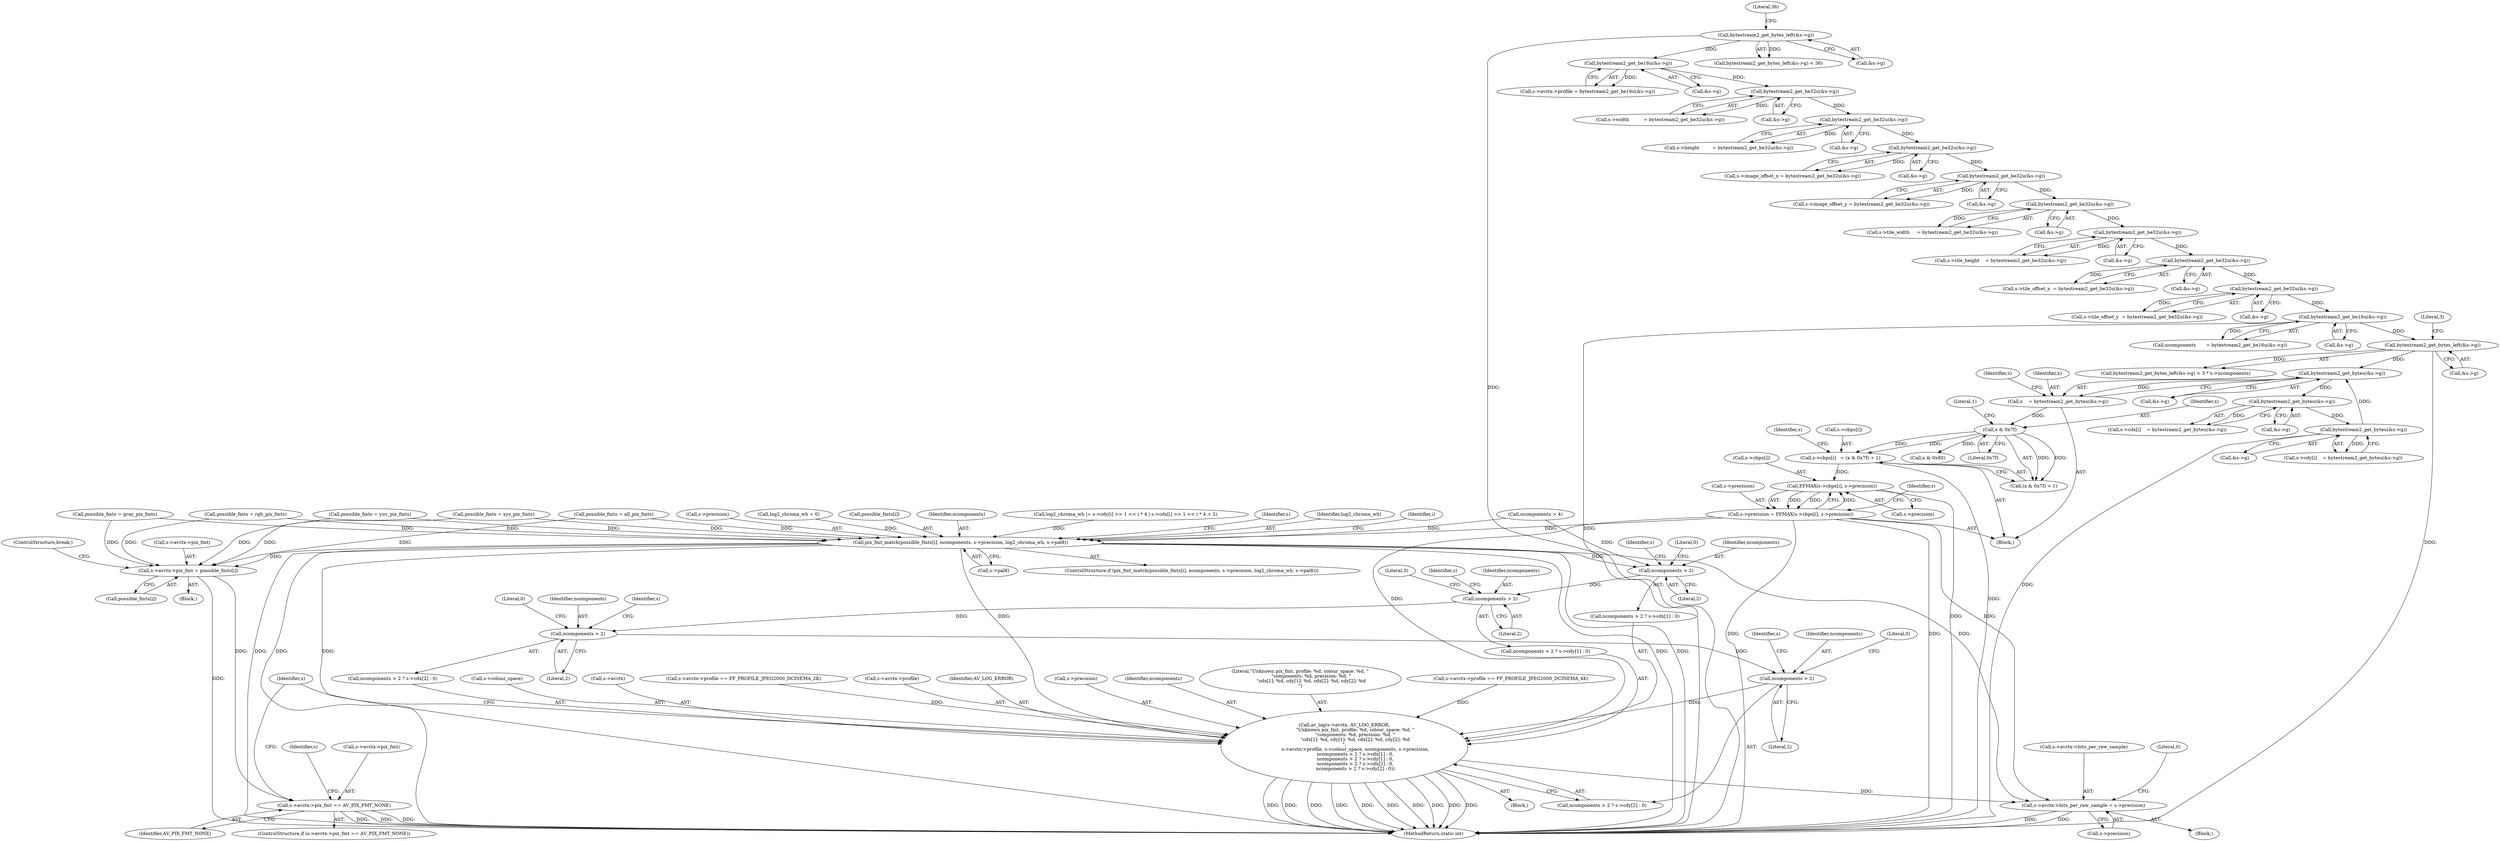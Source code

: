 digraph "0_FFmpeg_780669ef7c23c00836a24921fcc6b03be2b8ca4a@array" {
"1000342" [label="(Call,s->cbps[i]   = (x & 0x7f) + 1)"];
"1000349" [label="(Call,x & 0x7f)"];
"1000335" [label="(Call,x    = bytestream2_get_byteu(&s->g))"];
"1000337" [label="(Call,bytestream2_get_byteu(&s->g))"];
"1000310" [label="(Call,bytestream2_get_bytes_left(&s->g))"];
"1000224" [label="(Call,bytestream2_get_be16u(&s->g))"];
"1000217" [label="(Call,bytestream2_get_be32u(&s->g))"];
"1000208" [label="(Call,bytestream2_get_be32u(&s->g))"];
"1000199" [label="(Call,bytestream2_get_be32u(&s->g))"];
"1000190" [label="(Call,bytestream2_get_be32u(&s->g))"];
"1000181" [label="(Call,bytestream2_get_be32u(&s->g))"];
"1000172" [label="(Call,bytestream2_get_be32u(&s->g))"];
"1000163" [label="(Call,bytestream2_get_be32u(&s->g))"];
"1000154" [label="(Call,bytestream2_get_be32u(&s->g))"];
"1000145" [label="(Call,bytestream2_get_be16u(&s->g))"];
"1000131" [label="(Call,bytestream2_get_bytes_left(&s->g))"];
"1000394" [label="(Call,bytestream2_get_byteu(&s->g))"];
"1000383" [label="(Call,bytestream2_get_byteu(&s->g))"];
"1000357" [label="(Call,FFMAX(s->cbps[i], s->precision))"];
"1000353" [label="(Call,s->precision = FFMAX(s->cbps[i], s->precision))"];
"1000745" [label="(Call,pix_fmt_match(possible_fmts[i], ncomponents, s->precision, log2_chroma_wh, s->pal8))"];
"1000758" [label="(Call,s->avctx->pix_fmt = possible_fmts[i])"];
"1000769" [label="(Call,s->avctx->pix_fmt == AV_PIX_FMT_NONE)"];
"1000777" [label="(Call,av_log(s->avctx, AV_LOG_ERROR,\n               \"Unknown pix_fmt, profile: %d, colour_space: %d, \"\n               \"components: %d, precision: %d, \"\n               \"cdx[1]: %d, cdy[1]: %d, cdx[2]: %d, cdy[2]: %d\n\",\n               s->avctx->profile, s->colour_space, ncomponents, s->precision,\n               ncomponents > 2 ? s->cdx[1] : 0,\n               ncomponents > 2 ? s->cdy[1] : 0,\n               ncomponents > 2 ? s->cdx[2] : 0,\n               ncomponents > 2 ? s->cdy[2] : 0))"];
"1000835" [label="(Call,s->avctx->bits_per_raw_sample = s->precision)"];
"1000796" [label="(Call,ncomponents > 2)"];
"1000806" [label="(Call,ncomponents > 2)"];
"1000816" [label="(Call,ncomponents > 2)"];
"1000826" [label="(Call,ncomponents > 2)"];
"1000150" [label="(Call,s->width          = bytestream2_get_be32u(&s->g))"];
"1000350" [label="(Identifier,x)"];
"1000779" [label="(Identifier,s)"];
"1000826" [label="(Call,ncomponents > 2)"];
"1000831" [label="(Identifier,s)"];
"1000159" [label="(Call,s->height         = bytestream2_get_be32u(&s->g))"];
"1000191" [label="(Call,&s->g)"];
"1000177" [label="(Call,s->image_offset_y = bytestream2_get_be32u(&s->g))"];
"1000190" [label="(Call,bytestream2_get_be32u(&s->g))"];
"1000213" [label="(Call,s->tile_offset_y  = bytestream2_get_be32u(&s->g))"];
"1000761" [label="(Identifier,s)"];
"1000374" [label="(Call,x & 0x80)"];
"1000795" [label="(Call,ncomponents > 2 ? s->cdx[1] : 0)"];
"1000769" [label="(Call,s->avctx->pix_fmt == AV_PIX_FMT_NONE)"];
"1000753" [label="(Identifier,log2_chroma_wh)"];
"1000209" [label="(Call,&s->g)"];
"1000776" [label="(Block,)"];
"1000816" [label="(Call,ncomponents > 2)"];
"1000357" [label="(Call,FFMAX(s->cbps[i], s->precision))"];
"1000798" [label="(Literal,2)"];
"1000336" [label="(Identifier,x)"];
"1000806" [label="(Call,ncomponents > 2)"];
"1000343" [label="(Call,s->cbps[i])"];
"1000351" [label="(Literal,0x7f)"];
"1000782" [label="(Literal,\"Unknown pix_fmt, profile: %d, colour_space: %d, \"\n               \"components: %d, precision: %d, \"\n               \"cdx[1]: %d, cdy[1]: %d, cdx[2]: %d, cdy[2]: %d\n\")"];
"1000155" [label="(Call,&s->g)"];
"1000814" [label="(Literal,0)"];
"1000333" [label="(Block,)"];
"1000208" [label="(Call,bytestream2_get_be32u(&s->g))"];
"1000676" [label="(Call,s->avctx->profile == FF_PROFILE_JPEG2000_DCINEMA_4K)"];
"1000217" [label="(Call,bytestream2_get_be32u(&s->g))"];
"1000181" [label="(Call,bytestream2_get_be32u(&s->g))"];
"1000309" [label="(Call,bytestream2_get_bytes_left(&s->g) < 3 * s->ncomponents)"];
"1000777" [label="(Call,av_log(s->avctx, AV_LOG_ERROR,\n               \"Unknown pix_fmt, profile: %d, colour_space: %d, \"\n               \"components: %d, precision: %d, \"\n               \"cdx[1]: %d, cdy[1]: %d, cdx[2]: %d, cdy[2]: %d\n\",\n               s->avctx->profile, s->colour_space, ncomponents, s->precision,\n               ncomponents > 2 ? s->cdx[1] : 0,\n               ncomponents > 2 ? s->cdy[1] : 0,\n               ncomponents > 2 ? s->cdx[2] : 0,\n               ncomponents > 2 ? s->cdy[2] : 0))"];
"1000345" [label="(Identifier,s)"];
"1000136" [label="(Literal,36)"];
"1000824" [label="(Literal,0)"];
"1000804" [label="(Literal,0)"];
"1000754" [label="(Call,s->pal8)"];
"1000131" [label="(Call,bytestream2_get_bytes_left(&s->g))"];
"1000836" [label="(Call,s->avctx->bits_per_raw_sample)"];
"1000811" [label="(Identifier,s)"];
"1000352" [label="(Literal,1)"];
"1000845" [label="(Literal,0)"];
"1000827" [label="(Identifier,ncomponents)"];
"1000807" [label="(Identifier,ncomponents)"];
"1000796" [label="(Call,ncomponents > 2)"];
"1000742" [label="(Identifier,i)"];
"1000337" [label="(Call,bytestream2_get_byteu(&s->g))"];
"1000145" [label="(Call,bytestream2_get_be16u(&s->g))"];
"1000717" [label="(Call,possible_fmts = yuv_pix_fmts)"];
"1000684" [label="(Call,possible_fmts = xyz_pix_fmts)"];
"1000797" [label="(Identifier,ncomponents)"];
"1000775" [label="(Identifier,AV_PIX_FMT_NONE)"];
"1000168" [label="(Call,s->image_offset_x = bytestream2_get_be32u(&s->g))"];
"1000801" [label="(Identifier,s)"];
"1000316" [label="(Literal,3)"];
"1000164" [label="(Call,&s->g)"];
"1000172" [label="(Call,bytestream2_get_be32u(&s->g))"];
"1000726" [label="(Call,possible_fmts = all_pix_fmts)"];
"1000767" [label="(ControlStructure,break;)"];
"1000154" [label="(Call,bytestream2_get_be32u(&s->g))"];
"1000186" [label="(Call,s->tile_width     = bytestream2_get_be32u(&s->g))"];
"1000384" [label="(Call,&s->g)"];
"1000788" [label="(Call,s->colour_space)"];
"1000699" [label="(Call,possible_fmts = rgb_pix_fmts)"];
"1000759" [label="(Call,s->avctx->pix_fmt)"];
"1000342" [label="(Call,s->cbps[i]   = (x & 0x7f) + 1)"];
"1000778" [label="(Call,s->avctx)"];
"1000758" [label="(Call,s->avctx->pix_fmt = possible_fmts[i])"];
"1000669" [label="(Call,s->avctx->profile == FF_PROFILE_JPEG2000_DCINEMA_2K)"];
"1000783" [label="(Call,s->avctx->profile)"];
"1000377" [label="(Call,s->cdx[i]    = bytestream2_get_byteu(&s->g))"];
"1000130" [label="(Call,bytestream2_get_bytes_left(&s->g) < 36)"];
"1000838" [label="(Identifier,s)"];
"1000764" [label="(Call,possible_fmts[i])"];
"1000204" [label="(Call,s->tile_offset_x  = bytestream2_get_be32u(&s->g))"];
"1000750" [label="(Call,s->precision)"];
"1000781" [label="(Identifier,AV_LOG_ERROR)"];
"1000805" [label="(Call,ncomponents > 2 ? s->cdy[1] : 0)"];
"1000349" [label="(Call,x & 0x7f)"];
"1000335" [label="(Call,x    = bytestream2_get_byteu(&s->g))"];
"1000182" [label="(Call,&s->g)"];
"1000817" [label="(Identifier,ncomponents)"];
"1000173" [label="(Call,&s->g)"];
"1000195" [label="(Call,s->tile_height    = bytestream2_get_be32u(&s->g))"];
"1000834" [label="(Literal,0)"];
"1000163" [label="(Call,bytestream2_get_be32u(&s->g))"];
"1000199" [label="(Call,bytestream2_get_be32u(&s->g))"];
"1000825" [label="(Call,ncomponents > 2 ? s->cdy[2] : 0)"];
"1000394" [label="(Call,bytestream2_get_byteu(&s->g))"];
"1000792" [label="(Call,s->precision)"];
"1000224" [label="(Call,bytestream2_get_be16u(&s->g))"];
"1000338" [label="(Call,&s->g)"];
"1000395" [label="(Call,&s->g)"];
"1000132" [label="(Call,&s->g)"];
"1000383" [label="(Call,bytestream2_get_byteu(&s->g))"];
"1000708" [label="(Call,possible_fmts = gray_pix_fmts)"];
"1000222" [label="(Call,ncomponents       = bytestream2_get_be16u(&s->g))"];
"1000835" [label="(Call,s->avctx->bits_per_raw_sample = s->precision)"];
"1000118" [label="(Call,log2_chroma_wh = 0)"];
"1000770" [label="(Call,s->avctx->pix_fmt)"];
"1000768" [label="(ControlStructure,if (s->avctx->pix_fmt == AV_PIX_FMT_NONE))"];
"1000353" [label="(Call,s->precision = FFMAX(s->cbps[i], s->precision))"];
"1000744" [label="(ControlStructure,if (pix_fmt_match(possible_fmts[i], ncomponents, s->precision, log2_chroma_wh, s->pal8)))"];
"1000139" [label="(Call,s->avctx->profile = bytestream2_get_be16u(&s->g))"];
"1000818" [label="(Literal,2)"];
"1000745" [label="(Call,pix_fmt_match(possible_fmts[i], ncomponents, s->precision, log2_chroma_wh, s->pal8))"];
"1000746" [label="(Call,possible_fmts[i])"];
"1000114" [label="(Block,)"];
"1000355" [label="(Identifier,s)"];
"1000311" [label="(Call,&s->g)"];
"1000363" [label="(Call,s->precision)"];
"1000369" [label="(Identifier,s)"];
"1000310" [label="(Call,bytestream2_get_bytes_left(&s->g))"];
"1000200" [label="(Call,&s->g)"];
"1000225" [label="(Call,&s->g)"];
"1000749" [label="(Identifier,ncomponents)"];
"1000464" [label="(Call,log2_chroma_wh |= s->cdy[i] >> 1 << i * 4 | s->cdx[i] >> 1 << i * 4 + 2)"];
"1000262" [label="(Call,ncomponents > 4)"];
"1000846" [label="(MethodReturn,static int)"];
"1000828" [label="(Literal,2)"];
"1000388" [label="(Call,s->cdy[i]    = bytestream2_get_byteu(&s->g))"];
"1000841" [label="(Call,s->precision)"];
"1000821" [label="(Identifier,s)"];
"1000348" [label="(Call,(x & 0x7f) + 1)"];
"1000791" [label="(Identifier,ncomponents)"];
"1000146" [label="(Call,&s->g)"];
"1000757" [label="(Block,)"];
"1000354" [label="(Call,s->precision)"];
"1000358" [label="(Call,s->cbps[i])"];
"1000218" [label="(Call,&s->g)"];
"1000815" [label="(Call,ncomponents > 2 ? s->cdx[2] : 0)"];
"1000808" [label="(Literal,2)"];
"1000342" -> "1000333"  [label="AST: "];
"1000342" -> "1000348"  [label="CFG: "];
"1000343" -> "1000342"  [label="AST: "];
"1000348" -> "1000342"  [label="AST: "];
"1000355" -> "1000342"  [label="CFG: "];
"1000342" -> "1000846"  [label="DDG: "];
"1000349" -> "1000342"  [label="DDG: "];
"1000349" -> "1000342"  [label="DDG: "];
"1000342" -> "1000357"  [label="DDG: "];
"1000349" -> "1000348"  [label="AST: "];
"1000349" -> "1000351"  [label="CFG: "];
"1000350" -> "1000349"  [label="AST: "];
"1000351" -> "1000349"  [label="AST: "];
"1000352" -> "1000349"  [label="CFG: "];
"1000349" -> "1000348"  [label="DDG: "];
"1000349" -> "1000348"  [label="DDG: "];
"1000335" -> "1000349"  [label="DDG: "];
"1000349" -> "1000374"  [label="DDG: "];
"1000335" -> "1000333"  [label="AST: "];
"1000335" -> "1000337"  [label="CFG: "];
"1000336" -> "1000335"  [label="AST: "];
"1000337" -> "1000335"  [label="AST: "];
"1000345" -> "1000335"  [label="CFG: "];
"1000337" -> "1000335"  [label="DDG: "];
"1000337" -> "1000338"  [label="CFG: "];
"1000338" -> "1000337"  [label="AST: "];
"1000310" -> "1000337"  [label="DDG: "];
"1000394" -> "1000337"  [label="DDG: "];
"1000337" -> "1000383"  [label="DDG: "];
"1000310" -> "1000309"  [label="AST: "];
"1000310" -> "1000311"  [label="CFG: "];
"1000311" -> "1000310"  [label="AST: "];
"1000316" -> "1000310"  [label="CFG: "];
"1000310" -> "1000846"  [label="DDG: "];
"1000310" -> "1000309"  [label="DDG: "];
"1000224" -> "1000310"  [label="DDG: "];
"1000224" -> "1000222"  [label="AST: "];
"1000224" -> "1000225"  [label="CFG: "];
"1000225" -> "1000224"  [label="AST: "];
"1000222" -> "1000224"  [label="CFG: "];
"1000224" -> "1000846"  [label="DDG: "];
"1000224" -> "1000222"  [label="DDG: "];
"1000217" -> "1000224"  [label="DDG: "];
"1000217" -> "1000213"  [label="AST: "];
"1000217" -> "1000218"  [label="CFG: "];
"1000218" -> "1000217"  [label="AST: "];
"1000213" -> "1000217"  [label="CFG: "];
"1000217" -> "1000213"  [label="DDG: "];
"1000208" -> "1000217"  [label="DDG: "];
"1000208" -> "1000204"  [label="AST: "];
"1000208" -> "1000209"  [label="CFG: "];
"1000209" -> "1000208"  [label="AST: "];
"1000204" -> "1000208"  [label="CFG: "];
"1000208" -> "1000204"  [label="DDG: "];
"1000199" -> "1000208"  [label="DDG: "];
"1000199" -> "1000195"  [label="AST: "];
"1000199" -> "1000200"  [label="CFG: "];
"1000200" -> "1000199"  [label="AST: "];
"1000195" -> "1000199"  [label="CFG: "];
"1000199" -> "1000195"  [label="DDG: "];
"1000190" -> "1000199"  [label="DDG: "];
"1000190" -> "1000186"  [label="AST: "];
"1000190" -> "1000191"  [label="CFG: "];
"1000191" -> "1000190"  [label="AST: "];
"1000186" -> "1000190"  [label="CFG: "];
"1000190" -> "1000186"  [label="DDG: "];
"1000181" -> "1000190"  [label="DDG: "];
"1000181" -> "1000177"  [label="AST: "];
"1000181" -> "1000182"  [label="CFG: "];
"1000182" -> "1000181"  [label="AST: "];
"1000177" -> "1000181"  [label="CFG: "];
"1000181" -> "1000177"  [label="DDG: "];
"1000172" -> "1000181"  [label="DDG: "];
"1000172" -> "1000168"  [label="AST: "];
"1000172" -> "1000173"  [label="CFG: "];
"1000173" -> "1000172"  [label="AST: "];
"1000168" -> "1000172"  [label="CFG: "];
"1000172" -> "1000168"  [label="DDG: "];
"1000163" -> "1000172"  [label="DDG: "];
"1000163" -> "1000159"  [label="AST: "];
"1000163" -> "1000164"  [label="CFG: "];
"1000164" -> "1000163"  [label="AST: "];
"1000159" -> "1000163"  [label="CFG: "];
"1000163" -> "1000159"  [label="DDG: "];
"1000154" -> "1000163"  [label="DDG: "];
"1000154" -> "1000150"  [label="AST: "];
"1000154" -> "1000155"  [label="CFG: "];
"1000155" -> "1000154"  [label="AST: "];
"1000150" -> "1000154"  [label="CFG: "];
"1000154" -> "1000150"  [label="DDG: "];
"1000145" -> "1000154"  [label="DDG: "];
"1000145" -> "1000139"  [label="AST: "];
"1000145" -> "1000146"  [label="CFG: "];
"1000146" -> "1000145"  [label="AST: "];
"1000139" -> "1000145"  [label="CFG: "];
"1000145" -> "1000139"  [label="DDG: "];
"1000131" -> "1000145"  [label="DDG: "];
"1000131" -> "1000130"  [label="AST: "];
"1000131" -> "1000132"  [label="CFG: "];
"1000132" -> "1000131"  [label="AST: "];
"1000136" -> "1000131"  [label="CFG: "];
"1000131" -> "1000846"  [label="DDG: "];
"1000131" -> "1000130"  [label="DDG: "];
"1000394" -> "1000388"  [label="AST: "];
"1000394" -> "1000395"  [label="CFG: "];
"1000395" -> "1000394"  [label="AST: "];
"1000388" -> "1000394"  [label="CFG: "];
"1000394" -> "1000846"  [label="DDG: "];
"1000394" -> "1000388"  [label="DDG: "];
"1000383" -> "1000394"  [label="DDG: "];
"1000383" -> "1000377"  [label="AST: "];
"1000383" -> "1000384"  [label="CFG: "];
"1000384" -> "1000383"  [label="AST: "];
"1000377" -> "1000383"  [label="CFG: "];
"1000383" -> "1000377"  [label="DDG: "];
"1000357" -> "1000353"  [label="AST: "];
"1000357" -> "1000363"  [label="CFG: "];
"1000358" -> "1000357"  [label="AST: "];
"1000363" -> "1000357"  [label="AST: "];
"1000353" -> "1000357"  [label="CFG: "];
"1000357" -> "1000846"  [label="DDG: "];
"1000357" -> "1000353"  [label="DDG: "];
"1000357" -> "1000353"  [label="DDG: "];
"1000353" -> "1000357"  [label="DDG: "];
"1000353" -> "1000333"  [label="AST: "];
"1000354" -> "1000353"  [label="AST: "];
"1000369" -> "1000353"  [label="CFG: "];
"1000353" -> "1000846"  [label="DDG: "];
"1000353" -> "1000846"  [label="DDG: "];
"1000353" -> "1000745"  [label="DDG: "];
"1000353" -> "1000777"  [label="DDG: "];
"1000353" -> "1000835"  [label="DDG: "];
"1000745" -> "1000744"  [label="AST: "];
"1000745" -> "1000754"  [label="CFG: "];
"1000746" -> "1000745"  [label="AST: "];
"1000749" -> "1000745"  [label="AST: "];
"1000750" -> "1000745"  [label="AST: "];
"1000753" -> "1000745"  [label="AST: "];
"1000754" -> "1000745"  [label="AST: "];
"1000761" -> "1000745"  [label="CFG: "];
"1000742" -> "1000745"  [label="CFG: "];
"1000745" -> "1000846"  [label="DDG: "];
"1000745" -> "1000846"  [label="DDG: "];
"1000745" -> "1000846"  [label="DDG: "];
"1000745" -> "1000846"  [label="DDG: "];
"1000745" -> "1000846"  [label="DDG: "];
"1000699" -> "1000745"  [label="DDG: "];
"1000708" -> "1000745"  [label="DDG: "];
"1000684" -> "1000745"  [label="DDG: "];
"1000726" -> "1000745"  [label="DDG: "];
"1000717" -> "1000745"  [label="DDG: "];
"1000262" -> "1000745"  [label="DDG: "];
"1000464" -> "1000745"  [label="DDG: "];
"1000118" -> "1000745"  [label="DDG: "];
"1000745" -> "1000758"  [label="DDG: "];
"1000745" -> "1000777"  [label="DDG: "];
"1000745" -> "1000796"  [label="DDG: "];
"1000745" -> "1000835"  [label="DDG: "];
"1000758" -> "1000757"  [label="AST: "];
"1000758" -> "1000764"  [label="CFG: "];
"1000759" -> "1000758"  [label="AST: "];
"1000764" -> "1000758"  [label="AST: "];
"1000767" -> "1000758"  [label="CFG: "];
"1000758" -> "1000846"  [label="DDG: "];
"1000699" -> "1000758"  [label="DDG: "];
"1000708" -> "1000758"  [label="DDG: "];
"1000684" -> "1000758"  [label="DDG: "];
"1000726" -> "1000758"  [label="DDG: "];
"1000717" -> "1000758"  [label="DDG: "];
"1000758" -> "1000769"  [label="DDG: "];
"1000769" -> "1000768"  [label="AST: "];
"1000769" -> "1000775"  [label="CFG: "];
"1000770" -> "1000769"  [label="AST: "];
"1000775" -> "1000769"  [label="AST: "];
"1000779" -> "1000769"  [label="CFG: "];
"1000838" -> "1000769"  [label="CFG: "];
"1000769" -> "1000846"  [label="DDG: "];
"1000769" -> "1000846"  [label="DDG: "];
"1000769" -> "1000846"  [label="DDG: "];
"1000777" -> "1000776"  [label="AST: "];
"1000777" -> "1000825"  [label="CFG: "];
"1000778" -> "1000777"  [label="AST: "];
"1000781" -> "1000777"  [label="AST: "];
"1000782" -> "1000777"  [label="AST: "];
"1000783" -> "1000777"  [label="AST: "];
"1000788" -> "1000777"  [label="AST: "];
"1000791" -> "1000777"  [label="AST: "];
"1000792" -> "1000777"  [label="AST: "];
"1000795" -> "1000777"  [label="AST: "];
"1000805" -> "1000777"  [label="AST: "];
"1000815" -> "1000777"  [label="AST: "];
"1000825" -> "1000777"  [label="AST: "];
"1000838" -> "1000777"  [label="CFG: "];
"1000777" -> "1000846"  [label="DDG: "];
"1000777" -> "1000846"  [label="DDG: "];
"1000777" -> "1000846"  [label="DDG: "];
"1000777" -> "1000846"  [label="DDG: "];
"1000777" -> "1000846"  [label="DDG: "];
"1000777" -> "1000846"  [label="DDG: "];
"1000777" -> "1000846"  [label="DDG: "];
"1000777" -> "1000846"  [label="DDG: "];
"1000777" -> "1000846"  [label="DDG: "];
"1000777" -> "1000846"  [label="DDG: "];
"1000676" -> "1000777"  [label="DDG: "];
"1000669" -> "1000777"  [label="DDG: "];
"1000826" -> "1000777"  [label="DDG: "];
"1000777" -> "1000835"  [label="DDG: "];
"1000835" -> "1000114"  [label="AST: "];
"1000835" -> "1000841"  [label="CFG: "];
"1000836" -> "1000835"  [label="AST: "];
"1000841" -> "1000835"  [label="AST: "];
"1000845" -> "1000835"  [label="CFG: "];
"1000835" -> "1000846"  [label="DDG: "];
"1000835" -> "1000846"  [label="DDG: "];
"1000796" -> "1000795"  [label="AST: "];
"1000796" -> "1000798"  [label="CFG: "];
"1000797" -> "1000796"  [label="AST: "];
"1000798" -> "1000796"  [label="AST: "];
"1000801" -> "1000796"  [label="CFG: "];
"1000804" -> "1000796"  [label="CFG: "];
"1000262" -> "1000796"  [label="DDG: "];
"1000796" -> "1000806"  [label="DDG: "];
"1000806" -> "1000805"  [label="AST: "];
"1000806" -> "1000808"  [label="CFG: "];
"1000807" -> "1000806"  [label="AST: "];
"1000808" -> "1000806"  [label="AST: "];
"1000811" -> "1000806"  [label="CFG: "];
"1000814" -> "1000806"  [label="CFG: "];
"1000806" -> "1000816"  [label="DDG: "];
"1000816" -> "1000815"  [label="AST: "];
"1000816" -> "1000818"  [label="CFG: "];
"1000817" -> "1000816"  [label="AST: "];
"1000818" -> "1000816"  [label="AST: "];
"1000821" -> "1000816"  [label="CFG: "];
"1000824" -> "1000816"  [label="CFG: "];
"1000816" -> "1000826"  [label="DDG: "];
"1000826" -> "1000825"  [label="AST: "];
"1000826" -> "1000828"  [label="CFG: "];
"1000827" -> "1000826"  [label="AST: "];
"1000828" -> "1000826"  [label="AST: "];
"1000831" -> "1000826"  [label="CFG: "];
"1000834" -> "1000826"  [label="CFG: "];
}
